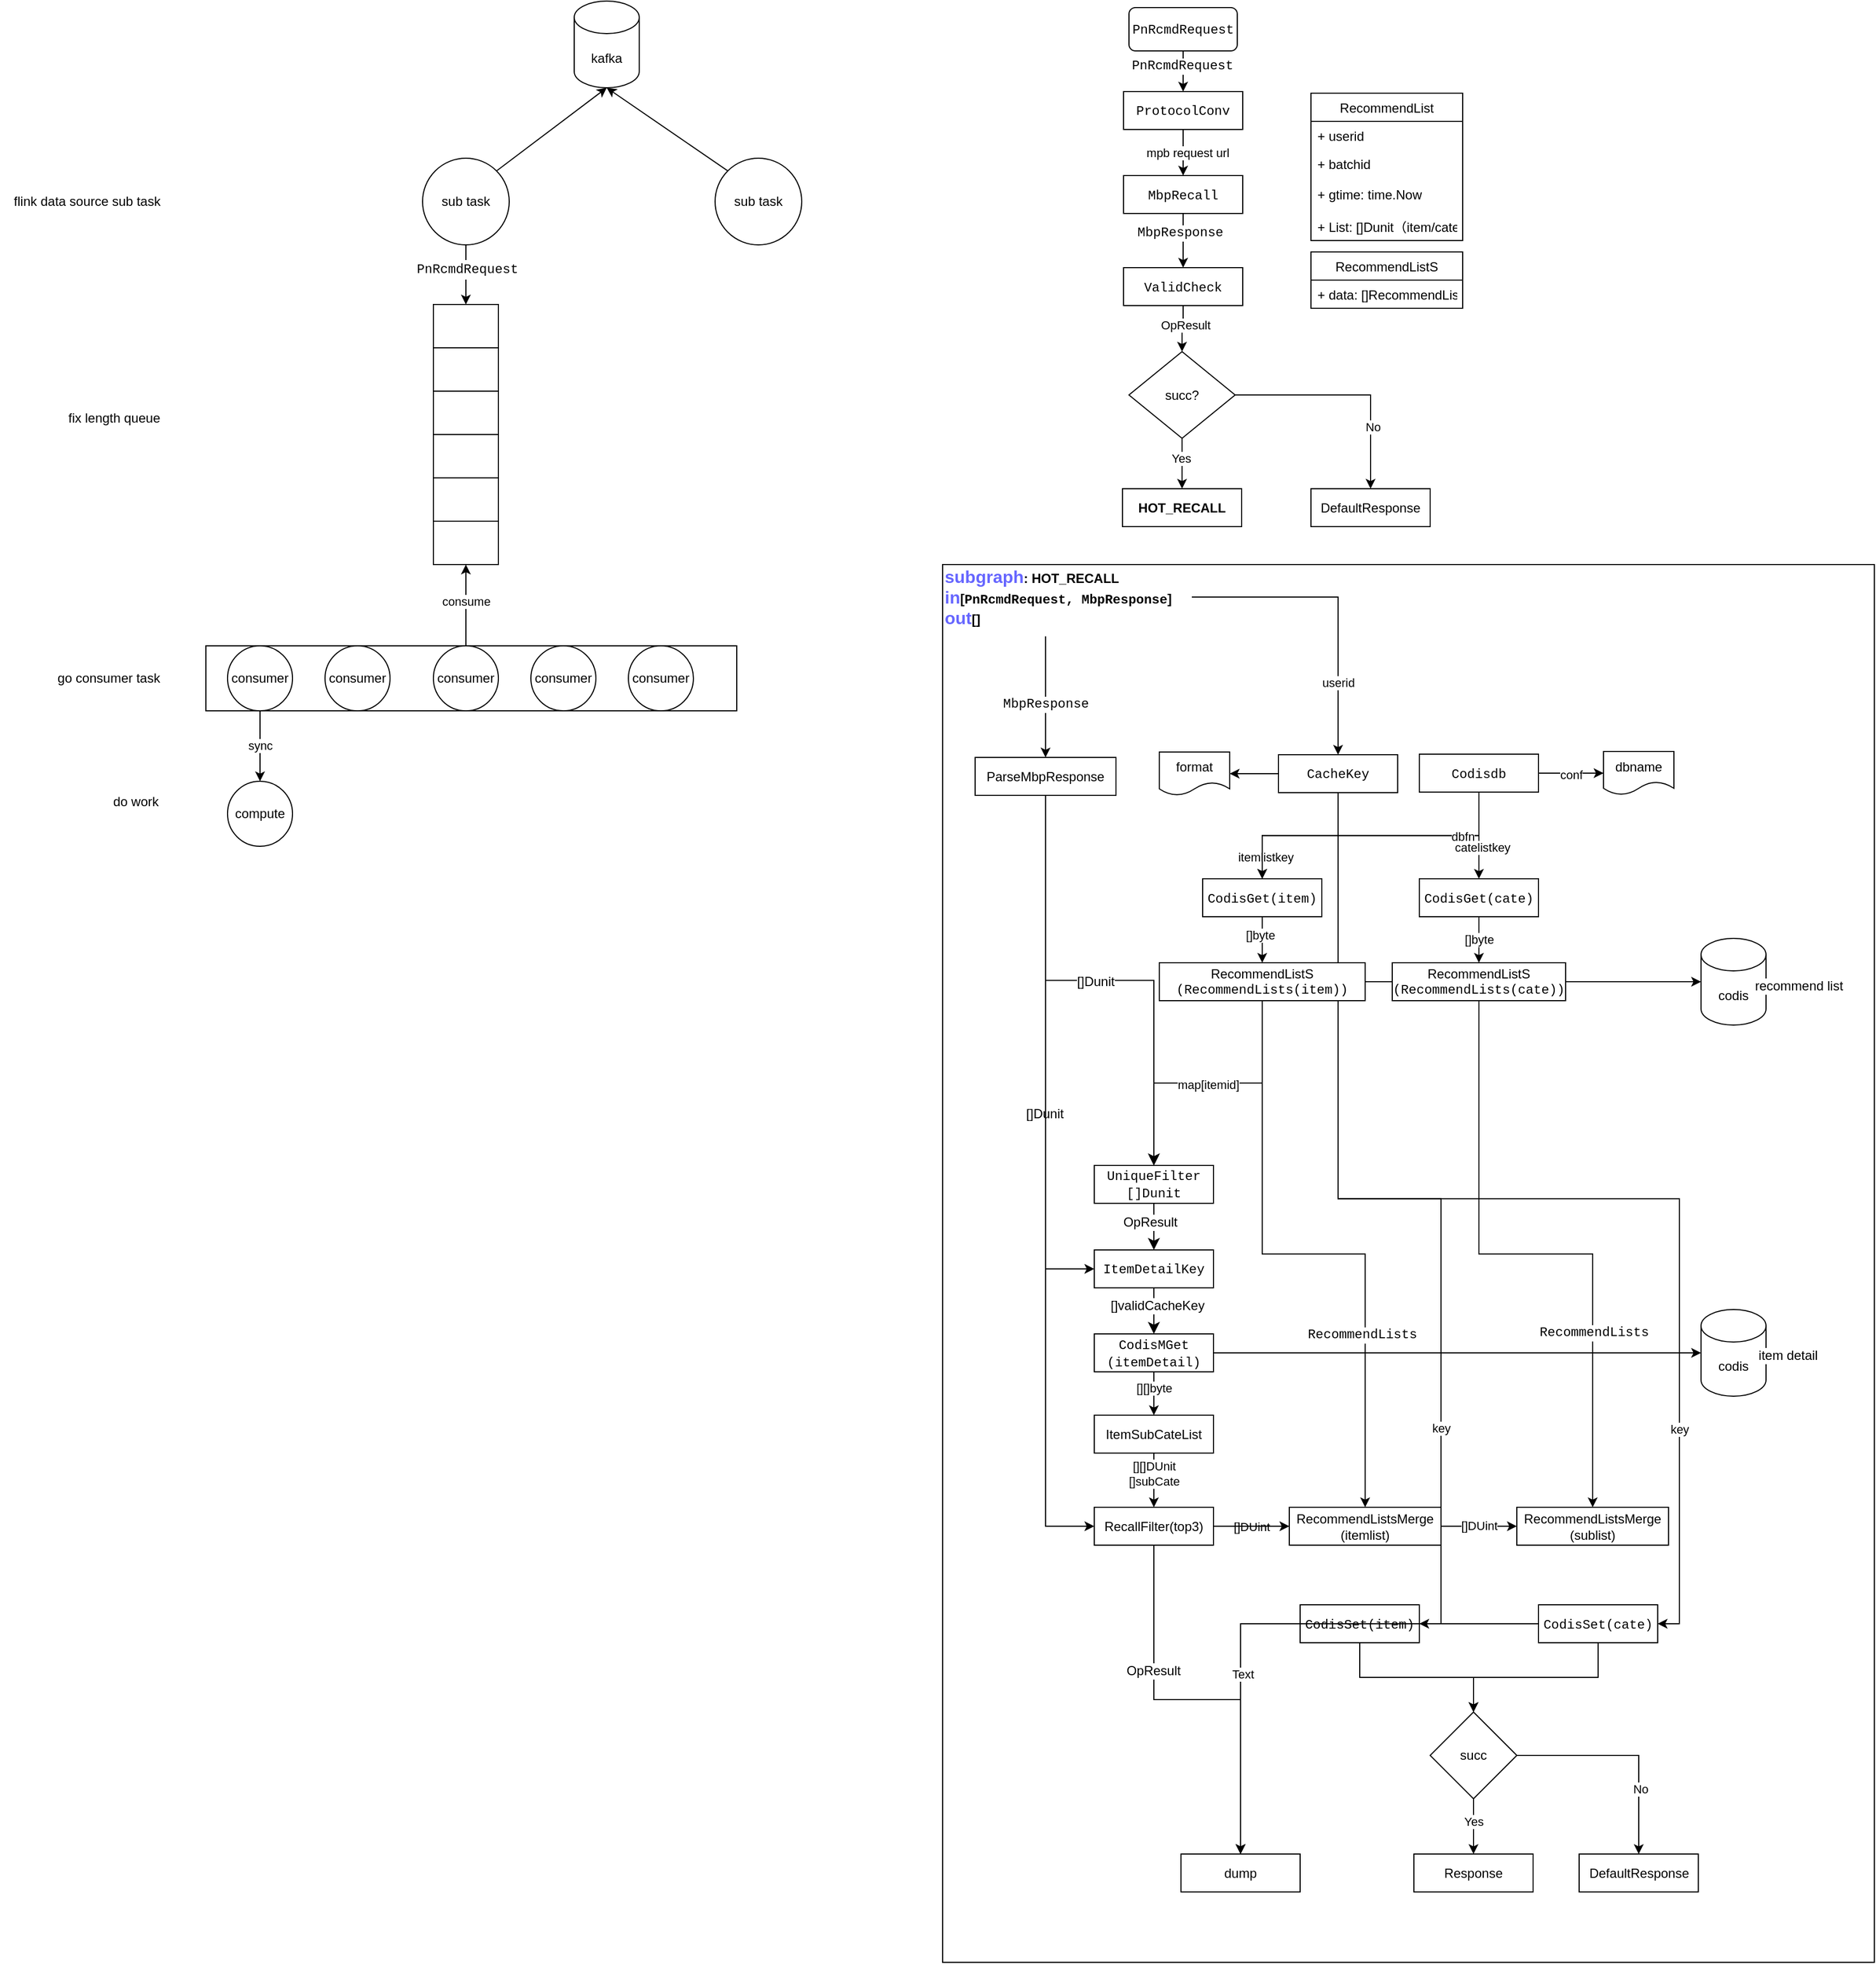 <mxfile version="20.2.7" type="github">
  <diagram id="uMWNtPz83nksv4eATlQm" name="第 1 页">
    <mxGraphModel dx="1234" dy="825" grid="1" gridSize="10" guides="1" tooltips="1" connect="1" arrows="1" fold="1" page="1" pageScale="1" pageWidth="3300" pageHeight="4681" math="0" shadow="0">
      <root>
        <mxCell id="0" />
        <mxCell id="1" parent="0" />
        <mxCell id="FV6NNWEBZr1uqeipVd97-103" value="" style="rounded=0;whiteSpace=wrap;html=1;labelBackgroundColor=#FFFFFF;fontColor=#000000;strokeWidth=1;" parent="1" vertex="1">
          <mxGeometry x="870" y="580" width="860" height="1290" as="geometry" />
        </mxCell>
        <mxCell id="FV6NNWEBZr1uqeipVd97-28" value="" style="rounded=0;whiteSpace=wrap;html=1;labelBackgroundColor=#FFFFFF;fontColor=#000000;" parent="1" vertex="1">
          <mxGeometry x="190" y="655" width="490" height="60" as="geometry" />
        </mxCell>
        <mxCell id="FV6NNWEBZr1uqeipVd97-5" value="flink data source sub task" style="text;html=1;resizable=0;autosize=1;align=center;verticalAlign=middle;points=[];fillColor=none;strokeColor=none;rounded=0;" parent="1" vertex="1">
          <mxGeometry y="230" width="160" height="30" as="geometry" />
        </mxCell>
        <mxCell id="FV6NNWEBZr1uqeipVd97-6" value="kafka" style="shape=cylinder3;whiteSpace=wrap;html=1;boundedLbl=1;backgroundOutline=1;size=15;" parent="1" vertex="1">
          <mxGeometry x="530" y="60" width="60" height="80" as="geometry" />
        </mxCell>
        <mxCell id="FV6NNWEBZr1uqeipVd97-9" style="rounded=0;orthogonalLoop=1;jettySize=auto;html=1;exitX=1;exitY=0;exitDx=0;exitDy=0;entryX=0.5;entryY=1;entryDx=0;entryDy=0;entryPerimeter=0;" parent="1" source="FV6NNWEBZr1uqeipVd97-7" target="FV6NNWEBZr1uqeipVd97-6" edge="1">
          <mxGeometry relative="1" as="geometry" />
        </mxCell>
        <mxCell id="FV6NNWEBZr1uqeipVd97-25" style="edgeStyle=none;rounded=0;orthogonalLoop=1;jettySize=auto;html=1;exitX=0.5;exitY=1;exitDx=0;exitDy=0;" parent="1" source="FV6NNWEBZr1uqeipVd97-7" target="FV6NNWEBZr1uqeipVd97-13" edge="1">
          <mxGeometry relative="1" as="geometry" />
        </mxCell>
        <mxCell id="FV6NNWEBZr1uqeipVd97-26" value="&lt;div style=&quot;font-family: Menlo, Monaco, &amp;quot;Courier New&amp;quot;, monospace; font-size: 12px; line-height: 18px;&quot;&gt;&lt;span style=&quot;background-color: rgb(255, 255, 255);&quot;&gt;PnRcmdRequest&lt;/span&gt;&lt;/div&gt;" style="edgeLabel;html=1;align=center;verticalAlign=middle;resizable=0;points=[];" parent="FV6NNWEBZr1uqeipVd97-25" vertex="1" connectable="0">
          <mxGeometry x="-0.2" y="1" relative="1" as="geometry">
            <mxPoint as="offset" />
          </mxGeometry>
        </mxCell>
        <mxCell id="FV6NNWEBZr1uqeipVd97-7" value="sub task" style="ellipse;whiteSpace=wrap;html=1;aspect=fixed;" parent="1" vertex="1">
          <mxGeometry x="390" y="205" width="80" height="80" as="geometry" />
        </mxCell>
        <mxCell id="FV6NNWEBZr1uqeipVd97-10" style="rounded=0;orthogonalLoop=1;jettySize=auto;html=1;exitX=0;exitY=0;exitDx=0;exitDy=0;" parent="1" source="FV6NNWEBZr1uqeipVd97-8" edge="1">
          <mxGeometry relative="1" as="geometry">
            <mxPoint x="560" y="140" as="targetPoint" />
          </mxGeometry>
        </mxCell>
        <mxCell id="FV6NNWEBZr1uqeipVd97-8" value="sub task" style="ellipse;whiteSpace=wrap;html=1;aspect=fixed;" parent="1" vertex="1">
          <mxGeometry x="660" y="205" width="80" height="80" as="geometry" />
        </mxCell>
        <mxCell id="FV6NNWEBZr1uqeipVd97-12" value="" style="shape=table;startSize=0;container=1;collapsible=0;childLayout=tableLayout;" parent="1" vertex="1">
          <mxGeometry x="400" y="340" width="60" height="240" as="geometry" />
        </mxCell>
        <mxCell id="FV6NNWEBZr1uqeipVd97-13" value="" style="shape=tableRow;horizontal=0;startSize=0;swimlaneHead=0;swimlaneBody=0;top=0;left=0;bottom=0;right=0;collapsible=0;dropTarget=0;fillColor=none;points=[[0,0.5],[1,0.5]];portConstraint=eastwest;" parent="FV6NNWEBZr1uqeipVd97-12" vertex="1">
          <mxGeometry width="60" height="40" as="geometry" />
        </mxCell>
        <mxCell id="FV6NNWEBZr1uqeipVd97-14" value="" style="shape=partialRectangle;html=1;whiteSpace=wrap;connectable=0;overflow=hidden;fillColor=none;top=0;left=0;bottom=0;right=0;pointerEvents=1;" parent="FV6NNWEBZr1uqeipVd97-13" vertex="1">
          <mxGeometry width="60" height="40" as="geometry">
            <mxRectangle width="60" height="40" as="alternateBounds" />
          </mxGeometry>
        </mxCell>
        <mxCell id="FV6NNWEBZr1uqeipVd97-15" value="" style="shape=tableRow;horizontal=0;startSize=0;swimlaneHead=0;swimlaneBody=0;top=0;left=0;bottom=0;right=0;collapsible=0;dropTarget=0;fillColor=none;points=[[0,0.5],[1,0.5]];portConstraint=eastwest;" parent="FV6NNWEBZr1uqeipVd97-12" vertex="1">
          <mxGeometry y="40" width="60" height="40" as="geometry" />
        </mxCell>
        <mxCell id="FV6NNWEBZr1uqeipVd97-16" value="" style="shape=partialRectangle;html=1;whiteSpace=wrap;connectable=0;overflow=hidden;fillColor=none;top=0;left=0;bottom=0;right=0;pointerEvents=1;" parent="FV6NNWEBZr1uqeipVd97-15" vertex="1">
          <mxGeometry width="60" height="40" as="geometry">
            <mxRectangle width="60" height="40" as="alternateBounds" />
          </mxGeometry>
        </mxCell>
        <mxCell id="FV6NNWEBZr1uqeipVd97-17" value="" style="shape=tableRow;horizontal=0;startSize=0;swimlaneHead=0;swimlaneBody=0;top=0;left=0;bottom=0;right=0;collapsible=0;dropTarget=0;fillColor=none;points=[[0,0.5],[1,0.5]];portConstraint=eastwest;" parent="FV6NNWEBZr1uqeipVd97-12" vertex="1">
          <mxGeometry y="80" width="60" height="40" as="geometry" />
        </mxCell>
        <mxCell id="FV6NNWEBZr1uqeipVd97-18" value="" style="shape=partialRectangle;html=1;whiteSpace=wrap;connectable=0;overflow=hidden;fillColor=none;top=0;left=0;bottom=0;right=0;pointerEvents=1;" parent="FV6NNWEBZr1uqeipVd97-17" vertex="1">
          <mxGeometry width="60" height="40" as="geometry">
            <mxRectangle width="60" height="40" as="alternateBounds" />
          </mxGeometry>
        </mxCell>
        <mxCell id="FV6NNWEBZr1uqeipVd97-19" value="" style="shape=tableRow;horizontal=0;startSize=0;swimlaneHead=0;swimlaneBody=0;top=0;left=0;bottom=0;right=0;collapsible=0;dropTarget=0;fillColor=none;points=[[0,0.5],[1,0.5]];portConstraint=eastwest;" parent="FV6NNWEBZr1uqeipVd97-12" vertex="1">
          <mxGeometry y="120" width="60" height="40" as="geometry" />
        </mxCell>
        <mxCell id="FV6NNWEBZr1uqeipVd97-20" value="" style="shape=partialRectangle;html=1;whiteSpace=wrap;connectable=0;overflow=hidden;fillColor=none;top=0;left=0;bottom=0;right=0;pointerEvents=1;" parent="FV6NNWEBZr1uqeipVd97-19" vertex="1">
          <mxGeometry width="60" height="40" as="geometry">
            <mxRectangle width="60" height="40" as="alternateBounds" />
          </mxGeometry>
        </mxCell>
        <mxCell id="FV6NNWEBZr1uqeipVd97-21" value="" style="shape=tableRow;horizontal=0;startSize=0;swimlaneHead=0;swimlaneBody=0;top=0;left=0;bottom=0;right=0;collapsible=0;dropTarget=0;fillColor=none;points=[[0,0.5],[1,0.5]];portConstraint=eastwest;" parent="FV6NNWEBZr1uqeipVd97-12" vertex="1">
          <mxGeometry y="160" width="60" height="40" as="geometry" />
        </mxCell>
        <mxCell id="FV6NNWEBZr1uqeipVd97-22" value="" style="shape=partialRectangle;html=1;whiteSpace=wrap;connectable=0;overflow=hidden;fillColor=none;top=0;left=0;bottom=0;right=0;pointerEvents=1;" parent="FV6NNWEBZr1uqeipVd97-21" vertex="1">
          <mxGeometry width="60" height="40" as="geometry">
            <mxRectangle width="60" height="40" as="alternateBounds" />
          </mxGeometry>
        </mxCell>
        <mxCell id="FV6NNWEBZr1uqeipVd97-23" value="" style="shape=tableRow;horizontal=0;startSize=0;swimlaneHead=0;swimlaneBody=0;top=0;left=0;bottom=0;right=0;collapsible=0;dropTarget=0;fillColor=none;points=[[0,0.5],[1,0.5]];portConstraint=eastwest;" parent="FV6NNWEBZr1uqeipVd97-12" vertex="1">
          <mxGeometry y="200" width="60" height="40" as="geometry" />
        </mxCell>
        <mxCell id="FV6NNWEBZr1uqeipVd97-24" value="" style="shape=partialRectangle;html=1;whiteSpace=wrap;connectable=0;overflow=hidden;fillColor=none;top=0;left=0;bottom=0;right=0;pointerEvents=1;" parent="FV6NNWEBZr1uqeipVd97-23" vertex="1">
          <mxGeometry width="60" height="40" as="geometry">
            <mxRectangle width="60" height="40" as="alternateBounds" />
          </mxGeometry>
        </mxCell>
        <mxCell id="FV6NNWEBZr1uqeipVd97-27" value="fix length queue" style="text;html=1;resizable=0;autosize=1;align=center;verticalAlign=middle;points=[];fillColor=none;strokeColor=none;rounded=0;labelBackgroundColor=#FFFFFF;fontColor=#000000;" parent="1" vertex="1">
          <mxGeometry x="50" y="430" width="110" height="30" as="geometry" />
        </mxCell>
        <mxCell id="FV6NNWEBZr1uqeipVd97-43" style="edgeStyle=none;rounded=0;orthogonalLoop=1;jettySize=auto;html=1;exitX=0.5;exitY=1;exitDx=0;exitDy=0;fontColor=#000000;" parent="1" source="FV6NNWEBZr1uqeipVd97-29" target="FV6NNWEBZr1uqeipVd97-38" edge="1">
          <mxGeometry relative="1" as="geometry" />
        </mxCell>
        <mxCell id="HfTudMPBlxc7HikUSnBv-1" value="sync" style="edgeLabel;html=1;align=center;verticalAlign=middle;resizable=0;points=[];" vertex="1" connectable="0" parent="FV6NNWEBZr1uqeipVd97-43">
          <mxGeometry x="-0.015" relative="1" as="geometry">
            <mxPoint as="offset" />
          </mxGeometry>
        </mxCell>
        <mxCell id="FV6NNWEBZr1uqeipVd97-29" value="consumer" style="ellipse;whiteSpace=wrap;html=1;aspect=fixed;labelBackgroundColor=#FFFFFF;fontColor=#000000;" parent="1" vertex="1">
          <mxGeometry x="210" y="655" width="60" height="60" as="geometry" />
        </mxCell>
        <mxCell id="FV6NNWEBZr1uqeipVd97-30" value="consumer" style="ellipse;whiteSpace=wrap;html=1;aspect=fixed;labelBackgroundColor=#FFFFFF;fontColor=#000000;" parent="1" vertex="1">
          <mxGeometry x="300" y="655" width="60" height="60" as="geometry" />
        </mxCell>
        <mxCell id="FV6NNWEBZr1uqeipVd97-34" style="edgeStyle=none;rounded=0;orthogonalLoop=1;jettySize=auto;html=1;exitX=0.5;exitY=0;exitDx=0;exitDy=0;fontColor=#000000;" parent="1" source="FV6NNWEBZr1uqeipVd97-31" target="FV6NNWEBZr1uqeipVd97-23" edge="1">
          <mxGeometry relative="1" as="geometry" />
        </mxCell>
        <mxCell id="FV6NNWEBZr1uqeipVd97-35" value="consume" style="edgeLabel;html=1;align=center;verticalAlign=middle;resizable=0;points=[];fontColor=#000000;" parent="FV6NNWEBZr1uqeipVd97-34" vertex="1" connectable="0">
          <mxGeometry x="0.093" relative="1" as="geometry">
            <mxPoint as="offset" />
          </mxGeometry>
        </mxCell>
        <mxCell id="FV6NNWEBZr1uqeipVd97-31" value="consumer" style="ellipse;whiteSpace=wrap;html=1;aspect=fixed;labelBackgroundColor=#FFFFFF;fontColor=#000000;" parent="1" vertex="1">
          <mxGeometry x="400" y="655" width="60" height="60" as="geometry" />
        </mxCell>
        <mxCell id="FV6NNWEBZr1uqeipVd97-32" value="consumer" style="ellipse;whiteSpace=wrap;html=1;aspect=fixed;labelBackgroundColor=#FFFFFF;fontColor=#000000;" parent="1" vertex="1">
          <mxGeometry x="490" y="655" width="60" height="60" as="geometry" />
        </mxCell>
        <mxCell id="FV6NNWEBZr1uqeipVd97-33" value="consumer" style="ellipse;whiteSpace=wrap;html=1;aspect=fixed;labelBackgroundColor=#FFFFFF;fontColor=#000000;" parent="1" vertex="1">
          <mxGeometry x="580" y="655" width="60" height="60" as="geometry" />
        </mxCell>
        <mxCell id="FV6NNWEBZr1uqeipVd97-36" value="go consumer task" style="text;html=1;resizable=0;autosize=1;align=center;verticalAlign=middle;points=[];fillColor=none;strokeColor=none;rounded=0;labelBackgroundColor=#FFFFFF;fontColor=#000000;" parent="1" vertex="1">
          <mxGeometry x="40" y="670" width="120" height="30" as="geometry" />
        </mxCell>
        <mxCell id="FV6NNWEBZr1uqeipVd97-38" value="compute" style="ellipse;whiteSpace=wrap;html=1;aspect=fixed;labelBackgroundColor=#FFFFFF;fontColor=#000000;" parent="1" vertex="1">
          <mxGeometry x="210" y="780" width="60" height="60" as="geometry" />
        </mxCell>
        <mxCell id="FV6NNWEBZr1uqeipVd97-47" value="do work" style="text;html=1;resizable=0;autosize=1;align=center;verticalAlign=middle;points=[];fillColor=none;strokeColor=none;rounded=0;labelBackgroundColor=#FFFFFF;fontColor=#000000;" parent="1" vertex="1">
          <mxGeometry x="90" y="784" width="70" height="30" as="geometry" />
        </mxCell>
        <mxCell id="FV6NNWEBZr1uqeipVd97-90" style="edgeStyle=orthogonalEdgeStyle;rounded=0;orthogonalLoop=1;jettySize=auto;html=1;exitX=0.5;exitY=1;exitDx=0;exitDy=0;entryX=0.5;entryY=0;entryDx=0;entryDy=0;fontColor=#000000;" parent="1" source="FV6NNWEBZr1uqeipVd97-48" target="FV6NNWEBZr1uqeipVd97-50" edge="1">
          <mxGeometry relative="1" as="geometry" />
        </mxCell>
        <mxCell id="FV6NNWEBZr1uqeipVd97-91" value="&lt;span style=&quot;font-family: Menlo, Monaco, &amp;quot;Courier New&amp;quot;, monospace; font-size: 12px;&quot;&gt;PnRcmdRequest&lt;/span&gt;" style="edgeLabel;html=1;align=center;verticalAlign=middle;resizable=0;points=[];fontColor=#000000;" parent="FV6NNWEBZr1uqeipVd97-90" vertex="1" connectable="0">
          <mxGeometry x="-0.253" y="-1" relative="1" as="geometry">
            <mxPoint as="offset" />
          </mxGeometry>
        </mxCell>
        <mxCell id="FV6NNWEBZr1uqeipVd97-48" value="&lt;span style=&quot;font-family: Menlo, Monaco, &amp;quot;Courier New&amp;quot;, monospace;&quot;&gt;PnRcmdRequest&lt;/span&gt;" style="rounded=1;whiteSpace=wrap;html=1;labelBackgroundColor=#FFFFFF;fontColor=#000000;" parent="1" vertex="1">
          <mxGeometry x="1042" y="66" width="100" height="40" as="geometry" />
        </mxCell>
        <mxCell id="FV6NNWEBZr1uqeipVd97-92" style="edgeStyle=orthogonalEdgeStyle;rounded=0;orthogonalLoop=1;jettySize=auto;html=1;exitX=0.5;exitY=1;exitDx=0;exitDy=0;entryX=0.5;entryY=0;entryDx=0;entryDy=0;fontColor=#000000;" parent="1" source="FV6NNWEBZr1uqeipVd97-50" target="FV6NNWEBZr1uqeipVd97-51" edge="1">
          <mxGeometry relative="1" as="geometry" />
        </mxCell>
        <mxCell id="FV6NNWEBZr1uqeipVd97-93" value="mpb request url" style="edgeLabel;html=1;align=center;verticalAlign=middle;resizable=0;points=[];fontColor=#000000;" parent="FV6NNWEBZr1uqeipVd97-92" vertex="1" connectable="0">
          <mxGeometry x="-0.035" y="4" relative="1" as="geometry">
            <mxPoint y="1" as="offset" />
          </mxGeometry>
        </mxCell>
        <mxCell id="FV6NNWEBZr1uqeipVd97-50" value="&lt;div&gt;&lt;font face=&quot;Menlo, Monaco, Courier New, monospace&quot;&gt;ProtocolConv&lt;/font&gt;&lt;/div&gt;" style="rounded=0;whiteSpace=wrap;html=1;labelBackgroundColor=#FFFFFF;fontColor=#000000;" parent="1" vertex="1">
          <mxGeometry x="1037" y="143.5" width="110" height="35" as="geometry" />
        </mxCell>
        <mxCell id="FV6NNWEBZr1uqeipVd97-94" style="edgeStyle=orthogonalEdgeStyle;rounded=0;orthogonalLoop=1;jettySize=auto;html=1;exitX=0.5;exitY=1;exitDx=0;exitDy=0;fontColor=#000000;entryX=0.5;entryY=0;entryDx=0;entryDy=0;" parent="1" source="FV6NNWEBZr1uqeipVd97-51" target="FV6NNWEBZr1uqeipVd97-98" edge="1">
          <mxGeometry relative="1" as="geometry">
            <mxPoint x="1092" y="296" as="targetPoint" />
          </mxGeometry>
        </mxCell>
        <mxCell id="FV6NNWEBZr1uqeipVd97-95" value="&lt;span style=&quot;font-family: Menlo, Monaco, &amp;quot;Courier New&amp;quot;, monospace; font-size: 12px;&quot;&gt;MbpResponse&lt;/span&gt;" style="edgeLabel;html=1;align=center;verticalAlign=middle;resizable=0;points=[];fontColor=#000000;" parent="FV6NNWEBZr1uqeipVd97-94" vertex="1" connectable="0">
          <mxGeometry x="-0.3" y="-3" relative="1" as="geometry">
            <mxPoint as="offset" />
          </mxGeometry>
        </mxCell>
        <mxCell id="FV6NNWEBZr1uqeipVd97-51" value="&lt;font face=&quot;Menlo, Monaco, Courier New, monospace&quot;&gt;MbpRecall&lt;/font&gt;" style="rounded=0;whiteSpace=wrap;html=1;labelBackgroundColor=#FFFFFF;fontColor=#000000;" parent="1" vertex="1">
          <mxGeometry x="1037" y="221" width="110" height="35" as="geometry" />
        </mxCell>
        <mxCell id="FV6NNWEBZr1uqeipVd97-53" value="codis" style="shape=cylinder3;whiteSpace=wrap;html=1;boundedLbl=1;backgroundOutline=1;size=15;" parent="1" vertex="1">
          <mxGeometry x="1570" y="925" width="60" height="80" as="geometry" />
        </mxCell>
        <mxCell id="FV6NNWEBZr1uqeipVd97-130" style="edgeStyle=orthogonalEdgeStyle;rounded=0;orthogonalLoop=1;jettySize=auto;html=1;exitX=0.5;exitY=1;exitDx=0;exitDy=0;fontColor=#000000;endArrow=classic;endFill=1;" parent="1" source="FV6NNWEBZr1uqeipVd97-54" target="FV6NNWEBZr1uqeipVd97-126" edge="1">
          <mxGeometry relative="1" as="geometry" />
        </mxCell>
        <mxCell id="FV6NNWEBZr1uqeipVd97-131" value="[]byte" style="edgeLabel;html=1;align=center;verticalAlign=middle;resizable=0;points=[];fontColor=#000000;" parent="FV6NNWEBZr1uqeipVd97-130" vertex="1" connectable="0">
          <mxGeometry x="-0.035" relative="1" as="geometry">
            <mxPoint as="offset" />
          </mxGeometry>
        </mxCell>
        <mxCell id="FV6NNWEBZr1uqeipVd97-54" value="&lt;span style=&quot;font-family: Menlo, Monaco, &amp;quot;Courier New&amp;quot;, monospace;&quot;&gt;CodisGet(cate)&lt;/span&gt;" style="rounded=0;whiteSpace=wrap;html=1;labelBackgroundColor=#FFFFFF;fontColor=#000000;" parent="1" vertex="1">
          <mxGeometry x="1310" y="870" width="110" height="35" as="geometry" />
        </mxCell>
        <mxCell id="FV6NNWEBZr1uqeipVd97-118" style="edgeStyle=orthogonalEdgeStyle;rounded=0;orthogonalLoop=1;jettySize=auto;html=1;exitX=0;exitY=0.5;exitDx=0;exitDy=0;entryX=1;entryY=0.5;entryDx=0;entryDy=0;fontColor=#000000;" parent="1" source="FV6NNWEBZr1uqeipVd97-56" target="FV6NNWEBZr1uqeipVd97-114" edge="1">
          <mxGeometry relative="1" as="geometry" />
        </mxCell>
        <mxCell id="FV6NNWEBZr1uqeipVd97-119" style="edgeStyle=orthogonalEdgeStyle;rounded=0;orthogonalLoop=1;jettySize=auto;html=1;exitX=0.5;exitY=1;exitDx=0;exitDy=0;entryX=0.5;entryY=0;entryDx=0;entryDy=0;fontColor=#000000;endArrow=classic;endFill=1;" parent="1" source="FV6NNWEBZr1uqeipVd97-56" target="FV6NNWEBZr1uqeipVd97-111" edge="1">
          <mxGeometry relative="1" as="geometry" />
        </mxCell>
        <mxCell id="FV6NNWEBZr1uqeipVd97-121" value="itemlistkey" style="edgeLabel;html=1;align=center;verticalAlign=middle;resizable=0;points=[];fontColor=#000000;" parent="FV6NNWEBZr1uqeipVd97-119" vertex="1" connectable="0">
          <mxGeometry x="-0.739" relative="1" as="geometry">
            <mxPoint x="-67" y="40" as="offset" />
          </mxGeometry>
        </mxCell>
        <mxCell id="FV6NNWEBZr1uqeipVd97-123" style="edgeStyle=orthogonalEdgeStyle;rounded=0;orthogonalLoop=1;jettySize=auto;html=1;exitX=0.5;exitY=1;exitDx=0;exitDy=0;entryX=0.5;entryY=0;entryDx=0;entryDy=0;fontColor=#000000;endArrow=classic;endFill=1;" parent="1" source="FV6NNWEBZr1uqeipVd97-56" target="FV6NNWEBZr1uqeipVd97-54" edge="1">
          <mxGeometry relative="1" as="geometry" />
        </mxCell>
        <mxCell id="FV6NNWEBZr1uqeipVd97-124" value="catelistkey" style="edgeLabel;html=1;align=center;verticalAlign=middle;resizable=0;points=[];fontColor=#000000;" parent="FV6NNWEBZr1uqeipVd97-123" vertex="1" connectable="0">
          <mxGeometry x="0.692" y="3" relative="1" as="geometry">
            <mxPoint y="3" as="offset" />
          </mxGeometry>
        </mxCell>
        <mxCell id="FV6NNWEBZr1uqeipVd97-140" style="edgeStyle=orthogonalEdgeStyle;rounded=0;orthogonalLoop=1;jettySize=auto;html=1;exitX=0.5;exitY=0;exitDx=0;exitDy=0;entryX=1;entryY=0.5;entryDx=0;entryDy=0;entryPerimeter=0;fontColor=#6666FF;startArrow=classic;startFill=1;endArrow=none;endFill=0;endSize=8;" parent="1" source="FV6NNWEBZr1uqeipVd97-56" target="FV6NNWEBZr1uqeipVd97-105" edge="1">
          <mxGeometry relative="1" as="geometry" />
        </mxCell>
        <mxCell id="FV6NNWEBZr1uqeipVd97-141" value="&lt;font color=&quot;#000000&quot;&gt;userid&lt;/font&gt;" style="edgeLabel;html=1;align=center;verticalAlign=middle;resizable=0;points=[];fontColor=#6666FF;" parent="FV6NNWEBZr1uqeipVd97-140" vertex="1" connectable="0">
          <mxGeometry x="-0.519" relative="1" as="geometry">
            <mxPoint y="1" as="offset" />
          </mxGeometry>
        </mxCell>
        <mxCell id="HfTudMPBlxc7HikUSnBv-30" style="edgeStyle=orthogonalEdgeStyle;rounded=0;orthogonalLoop=1;jettySize=auto;html=1;exitX=0.5;exitY=1;exitDx=0;exitDy=0;entryX=1;entryY=0.5;entryDx=0;entryDy=0;" edge="1" parent="1" source="FV6NNWEBZr1uqeipVd97-56" target="HfTudMPBlxc7HikUSnBv-28">
          <mxGeometry relative="1" as="geometry" />
        </mxCell>
        <mxCell id="HfTudMPBlxc7HikUSnBv-34" value="key" style="edgeLabel;html=1;align=center;verticalAlign=middle;resizable=0;points=[];" vertex="1" connectable="0" parent="HfTudMPBlxc7HikUSnBv-30">
          <mxGeometry x="0.544" relative="1" as="geometry">
            <mxPoint as="offset" />
          </mxGeometry>
        </mxCell>
        <mxCell id="HfTudMPBlxc7HikUSnBv-33" style="edgeStyle=orthogonalEdgeStyle;rounded=0;orthogonalLoop=1;jettySize=auto;html=1;exitX=0.5;exitY=1;exitDx=0;exitDy=0;entryX=1;entryY=0.5;entryDx=0;entryDy=0;" edge="1" parent="1" source="FV6NNWEBZr1uqeipVd97-56" target="HfTudMPBlxc7HikUSnBv-29">
          <mxGeometry relative="1" as="geometry" />
        </mxCell>
        <mxCell id="HfTudMPBlxc7HikUSnBv-35" value="key" style="edgeLabel;html=1;align=center;verticalAlign=middle;resizable=0;points=[];" vertex="1" connectable="0" parent="HfTudMPBlxc7HikUSnBv-33">
          <mxGeometry x="0.635" relative="1" as="geometry">
            <mxPoint y="1" as="offset" />
          </mxGeometry>
        </mxCell>
        <mxCell id="FV6NNWEBZr1uqeipVd97-56" value="&lt;span style=&quot;font-family: Menlo, Monaco, &amp;quot;Courier New&amp;quot;, monospace;&quot;&gt;CacheKey&lt;/span&gt;" style="rounded=0;whiteSpace=wrap;html=1;labelBackgroundColor=#FFFFFF;fontColor=#000000;" parent="1" vertex="1">
          <mxGeometry x="1180" y="755.5" width="110" height="35" as="geometry" />
        </mxCell>
        <mxCell id="FV6NNWEBZr1uqeipVd97-59" value="RecommendList" style="swimlane;fontStyle=0;childLayout=stackLayout;horizontal=1;startSize=26;fillColor=none;horizontalStack=0;resizeParent=1;resizeParentMax=0;resizeLast=0;collapsible=1;marginBottom=0;labelBackgroundColor=#FFFFFF;fontColor=#000000;" parent="1" vertex="1">
          <mxGeometry x="1210" y="145" width="140" height="136" as="geometry" />
        </mxCell>
        <mxCell id="FV6NNWEBZr1uqeipVd97-60" value="+ userid" style="text;strokeColor=none;fillColor=none;align=left;verticalAlign=top;spacingLeft=4;spacingRight=4;overflow=hidden;rotatable=0;points=[[0,0.5],[1,0.5]];portConstraint=eastwest;labelBackgroundColor=#FFFFFF;fontColor=#000000;" parent="FV6NNWEBZr1uqeipVd97-59" vertex="1">
          <mxGeometry y="26" width="140" height="26" as="geometry" />
        </mxCell>
        <mxCell id="FV6NNWEBZr1uqeipVd97-61" value="+ batchid" style="text;strokeColor=none;fillColor=none;align=left;verticalAlign=top;spacingLeft=4;spacingRight=4;overflow=hidden;rotatable=0;points=[[0,0.5],[1,0.5]];portConstraint=eastwest;labelBackgroundColor=#FFFFFF;fontColor=#000000;" parent="FV6NNWEBZr1uqeipVd97-59" vertex="1">
          <mxGeometry y="52" width="140" height="28" as="geometry" />
        </mxCell>
        <mxCell id="FV6NNWEBZr1uqeipVd97-62" value="+ gtime: time.Now" style="text;strokeColor=none;fillColor=none;align=left;verticalAlign=top;spacingLeft=4;spacingRight=4;overflow=hidden;rotatable=0;points=[[0,0.5],[1,0.5]];portConstraint=eastwest;labelBackgroundColor=#FFFFFF;fontColor=#000000;" parent="FV6NNWEBZr1uqeipVd97-59" vertex="1">
          <mxGeometry y="80" width="140" height="30" as="geometry" />
        </mxCell>
        <mxCell id="FV6NNWEBZr1uqeipVd97-63" value="+ List: []Dunit（item/cate）" style="text;strokeColor=none;fillColor=none;align=left;verticalAlign=top;spacingLeft=4;spacingRight=4;overflow=hidden;rotatable=0;points=[[0,0.5],[1,0.5]];portConstraint=eastwest;labelBackgroundColor=#FFFFFF;fontColor=#000000;" parent="FV6NNWEBZr1uqeipVd97-59" vertex="1">
          <mxGeometry y="110" width="140" height="26" as="geometry" />
        </mxCell>
        <mxCell id="FV6NNWEBZr1uqeipVd97-64" value="RecommendListS" style="swimlane;fontStyle=0;childLayout=stackLayout;horizontal=1;startSize=26;fillColor=none;horizontalStack=0;resizeParent=1;resizeParentMax=0;resizeLast=0;collapsible=1;marginBottom=0;labelBackgroundColor=#FFFFFF;fontColor=#000000;" parent="1" vertex="1">
          <mxGeometry x="1210" y="291.5" width="140" height="52" as="geometry" />
        </mxCell>
        <mxCell id="FV6NNWEBZr1uqeipVd97-65" value="+ data: []RecommendList" style="text;strokeColor=none;fillColor=none;align=left;verticalAlign=top;spacingLeft=4;spacingRight=4;overflow=hidden;rotatable=0;points=[[0,0.5],[1,0.5]];portConstraint=eastwest;labelBackgroundColor=#FFFFFF;fontColor=#000000;" parent="FV6NNWEBZr1uqeipVd97-64" vertex="1">
          <mxGeometry y="26" width="140" height="26" as="geometry" />
        </mxCell>
        <mxCell id="FV6NNWEBZr1uqeipVd97-148" style="edgeStyle=orthogonalEdgeStyle;rounded=0;orthogonalLoop=1;jettySize=auto;html=1;exitX=0.5;exitY=1;exitDx=0;exitDy=0;entryX=0.5;entryY=0;entryDx=0;entryDy=0;fontSize=12;fontColor=#000000;startArrow=none;startFill=0;endArrow=classic;endFill=1;endSize=8;" parent="1" source="FV6NNWEBZr1uqeipVd97-73" target="FV6NNWEBZr1uqeipVd97-147" edge="1">
          <mxGeometry relative="1" as="geometry" />
        </mxCell>
        <mxCell id="FV6NNWEBZr1uqeipVd97-149" value="OpResult&amp;nbsp;" style="edgeLabel;html=1;align=center;verticalAlign=middle;resizable=0;points=[];fontSize=12;fontColor=#000000;" parent="FV6NNWEBZr1uqeipVd97-148" vertex="1" connectable="0">
          <mxGeometry x="-0.233" y="-2" relative="1" as="geometry">
            <mxPoint y="1" as="offset" />
          </mxGeometry>
        </mxCell>
        <mxCell id="FV6NNWEBZr1uqeipVd97-73" value="&lt;font face=&quot;Menlo, Monaco, Courier New, monospace&quot;&gt;UniqueFilter&lt;br&gt;[]Dunit&lt;br&gt;&lt;/font&gt;" style="rounded=0;whiteSpace=wrap;html=1;labelBackgroundColor=#FFFFFF;fontColor=#000000;" parent="1" vertex="1">
          <mxGeometry x="1010" y="1134.5" width="110" height="35" as="geometry" />
        </mxCell>
        <mxCell id="FV6NNWEBZr1uqeipVd97-138" style="edgeStyle=orthogonalEdgeStyle;rounded=0;orthogonalLoop=1;jettySize=auto;html=1;exitX=0.5;exitY=0;exitDx=0;exitDy=0;entryX=0.413;entryY=1.017;entryDx=0;entryDy=0;entryPerimeter=0;fontColor=#000000;startArrow=classic;startFill=1;endArrow=none;endFill=0;endSize=8;" parent="1" source="FV6NNWEBZr1uqeipVd97-74" target="FV6NNWEBZr1uqeipVd97-105" edge="1">
          <mxGeometry relative="1" as="geometry" />
        </mxCell>
        <mxCell id="FV6NNWEBZr1uqeipVd97-139" value="&lt;span style=&quot;font-family: Menlo, Monaco, &amp;quot;Courier New&amp;quot;, monospace; font-size: 12px;&quot;&gt;MbpResponse&lt;/span&gt;" style="edgeLabel;html=1;align=center;verticalAlign=middle;resizable=0;points=[];fontColor=#000000;" parent="FV6NNWEBZr1uqeipVd97-138" vertex="1" connectable="0">
          <mxGeometry x="-0.111" relative="1" as="geometry">
            <mxPoint as="offset" />
          </mxGeometry>
        </mxCell>
        <mxCell id="FV6NNWEBZr1uqeipVd97-142" style="edgeStyle=orthogonalEdgeStyle;rounded=0;orthogonalLoop=1;jettySize=auto;html=1;exitX=0.5;exitY=1;exitDx=0;exitDy=0;entryX=0.5;entryY=0;entryDx=0;entryDy=0;fontSize=16;fontColor=#000000;startArrow=none;startFill=0;endArrow=classic;endFill=1;endSize=8;" parent="1" source="FV6NNWEBZr1uqeipVd97-74" target="FV6NNWEBZr1uqeipVd97-73" edge="1">
          <mxGeometry relative="1" as="geometry" />
        </mxCell>
        <mxCell id="FV6NNWEBZr1uqeipVd97-143" value="&lt;font style=&quot;font-size: 12px;&quot;&gt;[]Dunit&lt;/font&gt;" style="edgeLabel;html=1;align=center;verticalAlign=middle;resizable=0;points=[];fontSize=16;fontColor=#000000;" parent="FV6NNWEBZr1uqeipVd97-142" vertex="1" connectable="0">
          <mxGeometry x="-0.019" y="-4" relative="1" as="geometry">
            <mxPoint y="-5" as="offset" />
          </mxGeometry>
        </mxCell>
        <mxCell id="HfTudMPBlxc7HikUSnBv-11" style="edgeStyle=orthogonalEdgeStyle;rounded=0;orthogonalLoop=1;jettySize=auto;html=1;exitX=0.5;exitY=1;exitDx=0;exitDy=0;entryX=0;entryY=0.5;entryDx=0;entryDy=0;" edge="1" parent="1" source="FV6NNWEBZr1uqeipVd97-74" target="FV6NNWEBZr1uqeipVd97-147">
          <mxGeometry relative="1" as="geometry" />
        </mxCell>
        <mxCell id="HfTudMPBlxc7HikUSnBv-12" value="&lt;span style=&quot;font-size: 12px;&quot;&gt;[]Dunit&lt;/span&gt;" style="edgeLabel;html=1;align=center;verticalAlign=middle;resizable=0;points=[];" vertex="1" connectable="0" parent="HfTudMPBlxc7HikUSnBv-11">
          <mxGeometry x="0.22" y="-1" relative="1" as="geometry">
            <mxPoint as="offset" />
          </mxGeometry>
        </mxCell>
        <mxCell id="HfTudMPBlxc7HikUSnBv-54" style="edgeStyle=orthogonalEdgeStyle;rounded=0;orthogonalLoop=1;jettySize=auto;html=1;exitX=0.5;exitY=1;exitDx=0;exitDy=0;entryX=0;entryY=0.5;entryDx=0;entryDy=0;" edge="1" parent="1" source="FV6NNWEBZr1uqeipVd97-74" target="HfTudMPBlxc7HikUSnBv-6">
          <mxGeometry relative="1" as="geometry" />
        </mxCell>
        <mxCell id="FV6NNWEBZr1uqeipVd97-74" value="ParseMbpResponse" style="rounded=0;whiteSpace=wrap;html=1;labelBackgroundColor=#FFFFFF;fontColor=#000000;" parent="1" vertex="1">
          <mxGeometry x="900" y="758" width="130" height="35" as="geometry" />
        </mxCell>
        <mxCell id="FV6NNWEBZr1uqeipVd97-78" value="codis" style="shape=cylinder3;whiteSpace=wrap;html=1;boundedLbl=1;backgroundOutline=1;size=15;" parent="1" vertex="1">
          <mxGeometry x="1570" y="1267.5" width="60" height="80" as="geometry" />
        </mxCell>
        <mxCell id="FV6NNWEBZr1uqeipVd97-79" value="recommend list" style="text;html=1;resizable=0;autosize=1;align=center;verticalAlign=middle;points=[];fillColor=none;strokeColor=none;rounded=0;labelBackgroundColor=#FFFFFF;fontColor=#000000;" parent="1" vertex="1">
          <mxGeometry x="1610" y="954" width="100" height="30" as="geometry" />
        </mxCell>
        <mxCell id="FV6NNWEBZr1uqeipVd97-81" value="item detail" style="text;html=1;resizable=0;autosize=1;align=center;verticalAlign=middle;points=[];fillColor=none;strokeColor=none;rounded=0;labelBackgroundColor=#FFFFFF;fontColor=#000000;" parent="1" vertex="1">
          <mxGeometry x="1610" y="1295" width="80" height="30" as="geometry" />
        </mxCell>
        <mxCell id="FV6NNWEBZr1uqeipVd97-100" style="edgeStyle=orthogonalEdgeStyle;rounded=0;orthogonalLoop=1;jettySize=auto;html=1;exitX=0.5;exitY=1;exitDx=0;exitDy=0;entryX=0.5;entryY=0;entryDx=0;entryDy=0;entryPerimeter=0;fontColor=#000000;" parent="1" source="FV6NNWEBZr1uqeipVd97-98" target="FV6NNWEBZr1uqeipVd97-99" edge="1">
          <mxGeometry relative="1" as="geometry" />
        </mxCell>
        <mxCell id="FV6NNWEBZr1uqeipVd97-101" value="OpResult" style="edgeLabel;html=1;align=center;verticalAlign=middle;resizable=0;points=[];fontColor=#000000;" parent="FV6NNWEBZr1uqeipVd97-100" vertex="1" connectable="0">
          <mxGeometry x="-0.229" y="2" relative="1" as="geometry">
            <mxPoint y="1" as="offset" />
          </mxGeometry>
        </mxCell>
        <mxCell id="FV6NNWEBZr1uqeipVd97-98" value="&lt;font face=&quot;Menlo, Monaco, Courier New, monospace&quot;&gt;ValidCheck&lt;/font&gt;" style="rounded=0;whiteSpace=wrap;html=1;labelBackgroundColor=#FFFFFF;fontColor=#000000;" parent="1" vertex="1">
          <mxGeometry x="1037" y="306" width="110" height="35" as="geometry" />
        </mxCell>
        <mxCell id="HfTudMPBlxc7HikUSnBv-58" style="edgeStyle=orthogonalEdgeStyle;rounded=0;orthogonalLoop=1;jettySize=auto;html=1;exitX=0.5;exitY=1;exitDx=0;exitDy=0;exitPerimeter=0;" edge="1" parent="1" source="FV6NNWEBZr1uqeipVd97-99" target="HfTudMPBlxc7HikUSnBv-57">
          <mxGeometry relative="1" as="geometry" />
        </mxCell>
        <mxCell id="HfTudMPBlxc7HikUSnBv-59" value="Yes" style="edgeLabel;html=1;align=center;verticalAlign=middle;resizable=0;points=[];" vertex="1" connectable="0" parent="HfTudMPBlxc7HikUSnBv-58">
          <mxGeometry x="-0.226" y="-4" relative="1" as="geometry">
            <mxPoint x="3" as="offset" />
          </mxGeometry>
        </mxCell>
        <mxCell id="HfTudMPBlxc7HikUSnBv-61" style="edgeStyle=orthogonalEdgeStyle;rounded=0;orthogonalLoop=1;jettySize=auto;html=1;exitX=1;exitY=0.5;exitDx=0;exitDy=0;exitPerimeter=0;entryX=0.5;entryY=0;entryDx=0;entryDy=0;" edge="1" parent="1" source="FV6NNWEBZr1uqeipVd97-99" target="HfTudMPBlxc7HikUSnBv-60">
          <mxGeometry relative="1" as="geometry" />
        </mxCell>
        <mxCell id="HfTudMPBlxc7HikUSnBv-62" value="No" style="edgeLabel;html=1;align=center;verticalAlign=middle;resizable=0;points=[];" vertex="1" connectable="0" parent="HfTudMPBlxc7HikUSnBv-61">
          <mxGeometry x="0.456" y="2" relative="1" as="geometry">
            <mxPoint as="offset" />
          </mxGeometry>
        </mxCell>
        <mxCell id="FV6NNWEBZr1uqeipVd97-99" value="succ?" style="strokeWidth=1;html=1;shape=mxgraph.flowchart.decision;whiteSpace=wrap;labelBackgroundColor=#FFFFFF;fontColor=#000000;" parent="1" vertex="1">
          <mxGeometry x="1042" y="383.5" width="98" height="80" as="geometry" />
        </mxCell>
        <mxCell id="FV6NNWEBZr1uqeipVd97-105" value="&lt;b&gt;&lt;font style=&quot;font-size: 16px;&quot; color=&quot;#6666ff&quot;&gt;subgraph&lt;/font&gt;: HOT_RECALL&lt;br&gt;&lt;font style=&quot;font-size: 16px;&quot; color=&quot;#6666ff&quot;&gt;in&lt;/font&gt;[&lt;span style=&quot;font-family: Menlo, Monaco, &amp;quot;Courier New&amp;quot;, monospace; text-align: center;&quot;&gt;PnRcmdRequest,&amp;nbsp;&lt;/span&gt;&lt;span style=&quot;font-family: Menlo, Monaco, &amp;quot;Courier New&amp;quot;, monospace; text-align: center;&quot;&gt;MbpResponse&lt;/span&gt;]&lt;br&gt;&lt;font style=&quot;font-size: 16px;&quot; color=&quot;#6666ff&quot;&gt;out&lt;/font&gt;[]&lt;/b&gt;" style="text;html=1;resizable=0;autosize=1;align=left;verticalAlign=middle;points=[];fillColor=none;strokeColor=none;rounded=0;labelBackgroundColor=#FFFFFF;fontColor=#000000;" parent="1" vertex="1">
          <mxGeometry x="870" y="575" width="230" height="70" as="geometry" />
        </mxCell>
        <mxCell id="FV6NNWEBZr1uqeipVd97-108" value="" style="edgeStyle=orthogonalEdgeStyle;rounded=0;orthogonalLoop=1;jettySize=auto;html=1;fontColor=#000000;" parent="1" source="FV6NNWEBZr1uqeipVd97-106" target="FV6NNWEBZr1uqeipVd97-107" edge="1">
          <mxGeometry relative="1" as="geometry" />
        </mxCell>
        <mxCell id="FV6NNWEBZr1uqeipVd97-120" style="edgeStyle=orthogonalEdgeStyle;rounded=0;orthogonalLoop=1;jettySize=auto;html=1;exitX=0.5;exitY=1;exitDx=0;exitDy=0;entryX=0.5;entryY=0;entryDx=0;entryDy=0;fontColor=#000000;endArrow=classic;endFill=1;" parent="1" source="FV6NNWEBZr1uqeipVd97-106" target="FV6NNWEBZr1uqeipVd97-111" edge="1">
          <mxGeometry relative="1" as="geometry" />
        </mxCell>
        <mxCell id="FV6NNWEBZr1uqeipVd97-122" value="dbfn" style="edgeLabel;html=1;align=center;verticalAlign=middle;resizable=0;points=[];fontColor=#000000;" parent="FV6NNWEBZr1uqeipVd97-120" vertex="1" connectable="0">
          <mxGeometry x="-0.607" y="1" relative="1" as="geometry">
            <mxPoint as="offset" />
          </mxGeometry>
        </mxCell>
        <mxCell id="FV6NNWEBZr1uqeipVd97-106" value="&lt;span style=&quot;font-family: Menlo, Monaco, &amp;quot;Courier New&amp;quot;, monospace;&quot;&gt;Codisdb&lt;/span&gt;" style="rounded=0;whiteSpace=wrap;html=1;labelBackgroundColor=#FFFFFF;fontColor=#000000;" parent="1" vertex="1">
          <mxGeometry x="1310" y="755" width="110" height="35" as="geometry" />
        </mxCell>
        <mxCell id="FV6NNWEBZr1uqeipVd97-109" value="" style="edgeStyle=orthogonalEdgeStyle;rounded=0;orthogonalLoop=1;jettySize=auto;html=1;fontColor=#000000;endArrow=none;endFill=0;" parent="1" source="FV6NNWEBZr1uqeipVd97-107" target="FV6NNWEBZr1uqeipVd97-106" edge="1">
          <mxGeometry relative="1" as="geometry" />
        </mxCell>
        <mxCell id="FV6NNWEBZr1uqeipVd97-110" value="conf" style="edgeLabel;html=1;align=center;verticalAlign=middle;resizable=0;points=[];fontColor=#000000;" parent="FV6NNWEBZr1uqeipVd97-109" vertex="1" connectable="0">
          <mxGeometry y="1" relative="1" as="geometry">
            <mxPoint as="offset" />
          </mxGeometry>
        </mxCell>
        <mxCell id="FV6NNWEBZr1uqeipVd97-107" value="dbname" style="shape=document;whiteSpace=wrap;html=1;boundedLbl=1;fontColor=#000000;rounded=0;labelBackgroundColor=#FFFFFF;" parent="1" vertex="1">
          <mxGeometry x="1480" y="752.5" width="65" height="40" as="geometry" />
        </mxCell>
        <mxCell id="FV6NNWEBZr1uqeipVd97-128" style="edgeStyle=orthogonalEdgeStyle;rounded=0;orthogonalLoop=1;jettySize=auto;html=1;exitX=0.5;exitY=1;exitDx=0;exitDy=0;entryX=0.5;entryY=0;entryDx=0;entryDy=0;fontColor=#000000;endArrow=classic;endFill=1;" parent="1" source="FV6NNWEBZr1uqeipVd97-111" target="FV6NNWEBZr1uqeipVd97-125" edge="1">
          <mxGeometry relative="1" as="geometry" />
        </mxCell>
        <mxCell id="FV6NNWEBZr1uqeipVd97-129" value="[]byte" style="edgeLabel;html=1;align=center;verticalAlign=middle;resizable=0;points=[];fontColor=#000000;" parent="FV6NNWEBZr1uqeipVd97-128" vertex="1" connectable="0">
          <mxGeometry x="-0.224" y="-4" relative="1" as="geometry">
            <mxPoint x="2" as="offset" />
          </mxGeometry>
        </mxCell>
        <mxCell id="FV6NNWEBZr1uqeipVd97-111" value="&lt;span style=&quot;font-family: Menlo, Monaco, &amp;quot;Courier New&amp;quot;, monospace;&quot;&gt;CodisGet(item)&lt;/span&gt;" style="rounded=0;whiteSpace=wrap;html=1;labelBackgroundColor=#FFFFFF;fontColor=#000000;" parent="1" vertex="1">
          <mxGeometry x="1110" y="870" width="110" height="35" as="geometry" />
        </mxCell>
        <mxCell id="FV6NNWEBZr1uqeipVd97-114" value="format" style="shape=document;whiteSpace=wrap;html=1;boundedLbl=1;fontColor=#000000;rounded=0;labelBackgroundColor=#FFFFFF;" parent="1" vertex="1">
          <mxGeometry x="1070" y="753" width="65" height="40" as="geometry" />
        </mxCell>
        <mxCell id="FV6NNWEBZr1uqeipVd97-132" style="edgeStyle=orthogonalEdgeStyle;rounded=0;orthogonalLoop=1;jettySize=auto;html=1;exitX=0.5;exitY=1;exitDx=0;exitDy=0;entryX=0.5;entryY=0;entryDx=0;entryDy=0;fontColor=#000000;endArrow=classic;endFill=1;" parent="1" source="FV6NNWEBZr1uqeipVd97-125" target="FV6NNWEBZr1uqeipVd97-73" edge="1">
          <mxGeometry relative="1" as="geometry">
            <mxPoint x="1165" y="1020" as="targetPoint" />
          </mxGeometry>
        </mxCell>
        <mxCell id="FV6NNWEBZr1uqeipVd97-133" value="map[itemid]" style="edgeLabel;html=1;align=center;verticalAlign=middle;resizable=0;points=[];fontColor=#000000;" parent="FV6NNWEBZr1uqeipVd97-132" vertex="1" connectable="0">
          <mxGeometry x="-0.013" y="4" relative="1" as="geometry">
            <mxPoint x="-2" y="-3" as="offset" />
          </mxGeometry>
        </mxCell>
        <mxCell id="HfTudMPBlxc7HikUSnBv-24" style="edgeStyle=orthogonalEdgeStyle;rounded=0;orthogonalLoop=1;jettySize=auto;html=1;exitX=0.5;exitY=1;exitDx=0;exitDy=0;" edge="1" parent="1" source="FV6NNWEBZr1uqeipVd97-125" target="HfTudMPBlxc7HikUSnBv-17">
          <mxGeometry relative="1" as="geometry" />
        </mxCell>
        <mxCell id="HfTudMPBlxc7HikUSnBv-25" value="&lt;span style=&quot;font-family: Menlo, Monaco, &amp;quot;Courier New&amp;quot;, monospace; font-size: 12px;&quot;&gt;RecommendLists&lt;/span&gt;" style="edgeLabel;html=1;align=center;verticalAlign=middle;resizable=0;points=[];" vertex="1" connectable="0" parent="HfTudMPBlxc7HikUSnBv-24">
          <mxGeometry x="0.433" y="-3" relative="1" as="geometry">
            <mxPoint as="offset" />
          </mxGeometry>
        </mxCell>
        <mxCell id="HfTudMPBlxc7HikUSnBv-39" style="edgeStyle=orthogonalEdgeStyle;rounded=0;orthogonalLoop=1;jettySize=auto;html=1;exitX=1;exitY=0.5;exitDx=0;exitDy=0;entryX=0;entryY=0.5;entryDx=0;entryDy=0;entryPerimeter=0;" edge="1" parent="1" source="FV6NNWEBZr1uqeipVd97-125" target="FV6NNWEBZr1uqeipVd97-53">
          <mxGeometry relative="1" as="geometry" />
        </mxCell>
        <mxCell id="FV6NNWEBZr1uqeipVd97-125" value="&lt;span style=&quot;&quot;&gt;RecommendListS&lt;br&gt;&lt;/span&gt;&lt;span style=&quot;font-family: Menlo, Monaco, &amp;quot;Courier New&amp;quot;, monospace;&quot;&gt;(RecommendLists(item))&lt;/span&gt;" style="rounded=0;whiteSpace=wrap;html=1;labelBackgroundColor=#FFFFFF;fontColor=#000000;" parent="1" vertex="1">
          <mxGeometry x="1070" y="947.5" width="190" height="35" as="geometry" />
        </mxCell>
        <mxCell id="HfTudMPBlxc7HikUSnBv-26" style="edgeStyle=orthogonalEdgeStyle;rounded=0;orthogonalLoop=1;jettySize=auto;html=1;exitX=0.5;exitY=1;exitDx=0;exitDy=0;entryX=0.5;entryY=0;entryDx=0;entryDy=0;" edge="1" parent="1" source="FV6NNWEBZr1uqeipVd97-126" target="HfTudMPBlxc7HikUSnBv-19">
          <mxGeometry relative="1" as="geometry" />
        </mxCell>
        <mxCell id="HfTudMPBlxc7HikUSnBv-27" value="&lt;span style=&quot;font-family: Menlo, Monaco, &amp;quot;Courier New&amp;quot;, monospace; font-size: 12px;&quot;&gt;RecommendLists&lt;/span&gt;" style="edgeLabel;html=1;align=center;verticalAlign=middle;resizable=0;points=[];" vertex="1" connectable="0" parent="HfTudMPBlxc7HikUSnBv-26">
          <mxGeometry x="0.401" y="1" relative="1" as="geometry">
            <mxPoint y="10" as="offset" />
          </mxGeometry>
        </mxCell>
        <mxCell id="FV6NNWEBZr1uqeipVd97-126" value="&lt;span style=&quot;&quot;&gt;RecommendListS&lt;br&gt;&lt;/span&gt;&lt;span style=&quot;font-family: Menlo, Monaco, &amp;quot;Courier New&amp;quot;, monospace;&quot;&gt;(&lt;/span&gt;&lt;span style=&quot;font-family: Menlo, Monaco, &amp;quot;Courier New&amp;quot;, monospace;&quot;&gt;RecommendLists&lt;/span&gt;&lt;span style=&quot;font-family: Menlo, Monaco, &amp;quot;Courier New&amp;quot;, monospace;&quot;&gt;(cate))&lt;/span&gt;" style="rounded=0;whiteSpace=wrap;html=1;labelBackgroundColor=#FFFFFF;fontColor=#000000;" parent="1" vertex="1">
          <mxGeometry x="1285" y="947.5" width="160" height="35" as="geometry" />
        </mxCell>
        <mxCell id="FV6NNWEBZr1uqeipVd97-151" style="edgeStyle=orthogonalEdgeStyle;rounded=0;orthogonalLoop=1;jettySize=auto;html=1;exitX=0.5;exitY=1;exitDx=0;exitDy=0;fontSize=12;fontColor=#000000;startArrow=none;startFill=0;endArrow=classic;endFill=1;endSize=8;" parent="1" source="FV6NNWEBZr1uqeipVd97-147" target="FV6NNWEBZr1uqeipVd97-150" edge="1">
          <mxGeometry relative="1" as="geometry" />
        </mxCell>
        <mxCell id="FV6NNWEBZr1uqeipVd97-152" value="[]validCacheKey" style="edgeLabel;html=1;align=center;verticalAlign=middle;resizable=0;points=[];fontSize=12;fontColor=#000000;" parent="FV6NNWEBZr1uqeipVd97-151" vertex="1" connectable="0">
          <mxGeometry x="-0.082" y="3" relative="1" as="geometry">
            <mxPoint y="-3" as="offset" />
          </mxGeometry>
        </mxCell>
        <mxCell id="FV6NNWEBZr1uqeipVd97-147" value="&lt;span style=&quot;font-family: Menlo, Monaco, &amp;quot;Courier New&amp;quot;, monospace;&quot;&gt;ItemDetailKey&lt;/span&gt;" style="rounded=0;whiteSpace=wrap;html=1;labelBackgroundColor=#FFFFFF;fontColor=#000000;" parent="1" vertex="1">
          <mxGeometry x="1010" y="1212.5" width="110" height="35" as="geometry" />
        </mxCell>
        <mxCell id="HfTudMPBlxc7HikUSnBv-3" style="edgeStyle=orthogonalEdgeStyle;rounded=0;orthogonalLoop=1;jettySize=auto;html=1;exitX=0.5;exitY=1;exitDx=0;exitDy=0;" edge="1" parent="1" source="FV6NNWEBZr1uqeipVd97-150" target="HfTudMPBlxc7HikUSnBv-2">
          <mxGeometry relative="1" as="geometry" />
        </mxCell>
        <mxCell id="HfTudMPBlxc7HikUSnBv-5" value="[][]byte" style="edgeLabel;html=1;align=center;verticalAlign=middle;resizable=0;points=[];" vertex="1" connectable="0" parent="HfTudMPBlxc7HikUSnBv-3">
          <mxGeometry x="-0.244" relative="1" as="geometry">
            <mxPoint as="offset" />
          </mxGeometry>
        </mxCell>
        <mxCell id="HfTudMPBlxc7HikUSnBv-40" style="edgeStyle=orthogonalEdgeStyle;rounded=0;orthogonalLoop=1;jettySize=auto;html=1;exitX=1;exitY=0.5;exitDx=0;exitDy=0;entryX=0;entryY=0.5;entryDx=0;entryDy=0;entryPerimeter=0;" edge="1" parent="1" source="FV6NNWEBZr1uqeipVd97-150" target="FV6NNWEBZr1uqeipVd97-78">
          <mxGeometry relative="1" as="geometry" />
        </mxCell>
        <mxCell id="FV6NNWEBZr1uqeipVd97-150" value="&lt;span style=&quot;font-family: Menlo, Monaco, &amp;quot;Courier New&amp;quot;, monospace;&quot;&gt;CodisMGet&lt;br&gt;(itemDetail)&lt;/span&gt;" style="rounded=0;whiteSpace=wrap;html=1;labelBackgroundColor=#FFFFFF;fontColor=#000000;" parent="1" vertex="1">
          <mxGeometry x="1010" y="1290" width="110" height="35" as="geometry" />
        </mxCell>
        <mxCell id="HfTudMPBlxc7HikUSnBv-7" style="edgeStyle=orthogonalEdgeStyle;rounded=0;orthogonalLoop=1;jettySize=auto;html=1;exitX=0.5;exitY=1;exitDx=0;exitDy=0;entryX=0.5;entryY=0;entryDx=0;entryDy=0;" edge="1" parent="1" source="HfTudMPBlxc7HikUSnBv-2" target="HfTudMPBlxc7HikUSnBv-6">
          <mxGeometry relative="1" as="geometry" />
        </mxCell>
        <mxCell id="HfTudMPBlxc7HikUSnBv-16" value="[][]DUnit&lt;br&gt;[]subCate" style="edgeLabel;html=1;align=center;verticalAlign=middle;resizable=0;points=[];" vertex="1" connectable="0" parent="HfTudMPBlxc7HikUSnBv-7">
          <mxGeometry x="-0.271" relative="1" as="geometry">
            <mxPoint y="1" as="offset" />
          </mxGeometry>
        </mxCell>
        <mxCell id="HfTudMPBlxc7HikUSnBv-2" value="ItemSubCateList" style="rounded=0;whiteSpace=wrap;html=1;labelBackgroundColor=#FFFFFF;fontColor=#000000;" vertex="1" parent="1">
          <mxGeometry x="1010" y="1365" width="110" height="35" as="geometry" />
        </mxCell>
        <mxCell id="HfTudMPBlxc7HikUSnBv-20" value="[]DUint" style="edgeStyle=orthogonalEdgeStyle;rounded=0;orthogonalLoop=1;jettySize=auto;html=1;exitX=1;exitY=0.5;exitDx=0;exitDy=0;" edge="1" parent="1" source="HfTudMPBlxc7HikUSnBv-6" target="HfTudMPBlxc7HikUSnBv-17">
          <mxGeometry relative="1" as="geometry" />
        </mxCell>
        <mxCell id="HfTudMPBlxc7HikUSnBv-21" style="edgeStyle=orthogonalEdgeStyle;rounded=0;orthogonalLoop=1;jettySize=auto;html=1;exitX=1;exitY=0.5;exitDx=0;exitDy=0;entryX=0;entryY=0.5;entryDx=0;entryDy=0;" edge="1" parent="1">
          <mxGeometry relative="1" as="geometry">
            <mxPoint x="1120" y="1467.5" as="sourcePoint" />
            <mxPoint x="1400" y="1467.5" as="targetPoint" />
          </mxGeometry>
        </mxCell>
        <mxCell id="HfTudMPBlxc7HikUSnBv-22" value="[]DUint" style="edgeLabel;html=1;align=center;verticalAlign=middle;resizable=0;points=[];" vertex="1" connectable="0" parent="HfTudMPBlxc7HikUSnBv-21">
          <mxGeometry x="0.75" y="-3" relative="1" as="geometry">
            <mxPoint y="-4" as="offset" />
          </mxGeometry>
        </mxCell>
        <mxCell id="HfTudMPBlxc7HikUSnBv-48" style="edgeStyle=orthogonalEdgeStyle;rounded=0;orthogonalLoop=1;jettySize=auto;html=1;exitX=0.5;exitY=1;exitDx=0;exitDy=0;entryX=0.5;entryY=0;entryDx=0;entryDy=0;" edge="1" parent="1" source="HfTudMPBlxc7HikUSnBv-6" target="HfTudMPBlxc7HikUSnBv-41">
          <mxGeometry relative="1" as="geometry" />
        </mxCell>
        <mxCell id="HfTudMPBlxc7HikUSnBv-53" value="&lt;span style=&quot;font-size: 12px;&quot;&gt;OpResult&amp;nbsp;&lt;/span&gt;" style="edgeLabel;html=1;align=center;verticalAlign=middle;resizable=0;points=[];" vertex="1" connectable="0" parent="HfTudMPBlxc7HikUSnBv-48">
          <mxGeometry x="-0.367" y="1" relative="1" as="geometry">
            <mxPoint as="offset" />
          </mxGeometry>
        </mxCell>
        <mxCell id="HfTudMPBlxc7HikUSnBv-6" value="RecallFilter(top3)" style="rounded=0;whiteSpace=wrap;html=1;labelBackgroundColor=#FFFFFF;fontColor=#000000;" vertex="1" parent="1">
          <mxGeometry x="1010" y="1450" width="110" height="35" as="geometry" />
        </mxCell>
        <mxCell id="HfTudMPBlxc7HikUSnBv-17" value="RecommendListsMerge&lt;br&gt;(itemlist)" style="rounded=0;whiteSpace=wrap;html=1;labelBackgroundColor=#FFFFFF;fontColor=#000000;" vertex="1" parent="1">
          <mxGeometry x="1190" y="1450" width="140" height="35" as="geometry" />
        </mxCell>
        <mxCell id="HfTudMPBlxc7HikUSnBv-19" value="RecommendListsMerge&lt;br&gt;(sublist)" style="rounded=0;whiteSpace=wrap;html=1;labelBackgroundColor=#FFFFFF;fontColor=#000000;" vertex="1" parent="1">
          <mxGeometry x="1400" y="1450" width="140" height="35" as="geometry" />
        </mxCell>
        <mxCell id="HfTudMPBlxc7HikUSnBv-37" style="edgeStyle=orthogonalEdgeStyle;rounded=0;orthogonalLoop=1;jettySize=auto;html=1;exitX=0.5;exitY=1;exitDx=0;exitDy=0;entryX=0.5;entryY=0;entryDx=0;entryDy=0;" edge="1" parent="1" source="HfTudMPBlxc7HikUSnBv-28" target="HfTudMPBlxc7HikUSnBv-36">
          <mxGeometry relative="1" as="geometry" />
        </mxCell>
        <mxCell id="HfTudMPBlxc7HikUSnBv-51" style="edgeStyle=orthogonalEdgeStyle;rounded=0;orthogonalLoop=1;jettySize=auto;html=1;exitX=0;exitY=0.5;exitDx=0;exitDy=0;entryX=0.5;entryY=0;entryDx=0;entryDy=0;" edge="1" parent="1" source="HfTudMPBlxc7HikUSnBv-28" target="HfTudMPBlxc7HikUSnBv-41">
          <mxGeometry relative="1" as="geometry" />
        </mxCell>
        <mxCell id="HfTudMPBlxc7HikUSnBv-28" value="&lt;span style=&quot;font-family: Menlo, Monaco, &amp;quot;Courier New&amp;quot;, monospace;&quot;&gt;CodisSet(item)&lt;/span&gt;" style="rounded=0;whiteSpace=wrap;html=1;labelBackgroundColor=#FFFFFF;fontColor=#000000;" vertex="1" parent="1">
          <mxGeometry x="1200" y="1540" width="110" height="35" as="geometry" />
        </mxCell>
        <mxCell id="HfTudMPBlxc7HikUSnBv-38" style="edgeStyle=orthogonalEdgeStyle;rounded=0;orthogonalLoop=1;jettySize=auto;html=1;exitX=0.5;exitY=1;exitDx=0;exitDy=0;entryX=0.5;entryY=0;entryDx=0;entryDy=0;" edge="1" parent="1" source="HfTudMPBlxc7HikUSnBv-29" target="HfTudMPBlxc7HikUSnBv-36">
          <mxGeometry relative="1" as="geometry" />
        </mxCell>
        <mxCell id="HfTudMPBlxc7HikUSnBv-52" style="edgeStyle=orthogonalEdgeStyle;rounded=0;orthogonalLoop=1;jettySize=auto;html=1;exitX=0;exitY=0.5;exitDx=0;exitDy=0;entryX=0.5;entryY=0;entryDx=0;entryDy=0;" edge="1" parent="1" source="HfTudMPBlxc7HikUSnBv-29" target="HfTudMPBlxc7HikUSnBv-41">
          <mxGeometry relative="1" as="geometry" />
        </mxCell>
        <mxCell id="HfTudMPBlxc7HikUSnBv-55" value="Text" style="edgeLabel;html=1;align=center;verticalAlign=middle;resizable=0;points=[];" vertex="1" connectable="0" parent="HfTudMPBlxc7HikUSnBv-52">
          <mxGeometry x="0.317" y="2" relative="1" as="geometry">
            <mxPoint as="offset" />
          </mxGeometry>
        </mxCell>
        <mxCell id="HfTudMPBlxc7HikUSnBv-29" value="&lt;span style=&quot;font-family: Menlo, Monaco, &amp;quot;Courier New&amp;quot;, monospace;&quot;&gt;CodisSet(cate)&lt;/span&gt;" style="rounded=0;whiteSpace=wrap;html=1;labelBackgroundColor=#FFFFFF;fontColor=#000000;" vertex="1" parent="1">
          <mxGeometry x="1420" y="1540" width="110" height="35" as="geometry" />
        </mxCell>
        <mxCell id="HfTudMPBlxc7HikUSnBv-43" style="edgeStyle=orthogonalEdgeStyle;rounded=0;orthogonalLoop=1;jettySize=auto;html=1;exitX=0.5;exitY=1;exitDx=0;exitDy=0;" edge="1" parent="1" source="HfTudMPBlxc7HikUSnBv-36" target="HfTudMPBlxc7HikUSnBv-42">
          <mxGeometry relative="1" as="geometry" />
        </mxCell>
        <mxCell id="HfTudMPBlxc7HikUSnBv-44" value="Yes" style="edgeLabel;html=1;align=center;verticalAlign=middle;resizable=0;points=[];" vertex="1" connectable="0" parent="HfTudMPBlxc7HikUSnBv-43">
          <mxGeometry x="-0.217" relative="1" as="geometry">
            <mxPoint y="1" as="offset" />
          </mxGeometry>
        </mxCell>
        <mxCell id="HfTudMPBlxc7HikUSnBv-46" style="edgeStyle=orthogonalEdgeStyle;rounded=0;orthogonalLoop=1;jettySize=auto;html=1;exitX=1;exitY=0.5;exitDx=0;exitDy=0;entryX=0.5;entryY=0;entryDx=0;entryDy=0;" edge="1" parent="1" source="HfTudMPBlxc7HikUSnBv-36" target="HfTudMPBlxc7HikUSnBv-45">
          <mxGeometry relative="1" as="geometry" />
        </mxCell>
        <mxCell id="HfTudMPBlxc7HikUSnBv-47" value="No" style="edgeLabel;html=1;align=center;verticalAlign=middle;resizable=0;points=[];" vertex="1" connectable="0" parent="HfTudMPBlxc7HikUSnBv-46">
          <mxGeometry x="0.412" y="1" relative="1" as="geometry">
            <mxPoint as="offset" />
          </mxGeometry>
        </mxCell>
        <mxCell id="HfTudMPBlxc7HikUSnBv-36" value="succ" style="rhombus;whiteSpace=wrap;html=1;" vertex="1" parent="1">
          <mxGeometry x="1320" y="1639" width="80" height="80" as="geometry" />
        </mxCell>
        <mxCell id="HfTudMPBlxc7HikUSnBv-41" value="dump" style="rounded=0;whiteSpace=wrap;html=1;labelBackgroundColor=#FFFFFF;fontColor=#000000;" vertex="1" parent="1">
          <mxGeometry x="1090" y="1770" width="110" height="35" as="geometry" />
        </mxCell>
        <mxCell id="HfTudMPBlxc7HikUSnBv-42" value="Response" style="rounded=0;whiteSpace=wrap;html=1;labelBackgroundColor=#FFFFFF;fontColor=#000000;" vertex="1" parent="1">
          <mxGeometry x="1305" y="1770" width="110" height="35" as="geometry" />
        </mxCell>
        <mxCell id="HfTudMPBlxc7HikUSnBv-45" value="DefaultResponse" style="rounded=0;whiteSpace=wrap;html=1;labelBackgroundColor=#FFFFFF;fontColor=#000000;" vertex="1" parent="1">
          <mxGeometry x="1457.5" y="1770" width="110" height="35" as="geometry" />
        </mxCell>
        <mxCell id="HfTudMPBlxc7HikUSnBv-57" value="&lt;b style=&quot;text-align: left;&quot;&gt;HOT_RECALL&lt;/b&gt;" style="rounded=0;whiteSpace=wrap;html=1;labelBackgroundColor=#FFFFFF;fontColor=#000000;" vertex="1" parent="1">
          <mxGeometry x="1036" y="510" width="110" height="35" as="geometry" />
        </mxCell>
        <mxCell id="HfTudMPBlxc7HikUSnBv-60" value="DefaultResponse" style="rounded=0;whiteSpace=wrap;html=1;labelBackgroundColor=#FFFFFF;fontColor=#000000;" vertex="1" parent="1">
          <mxGeometry x="1210" y="510" width="110" height="35" as="geometry" />
        </mxCell>
      </root>
    </mxGraphModel>
  </diagram>
</mxfile>
